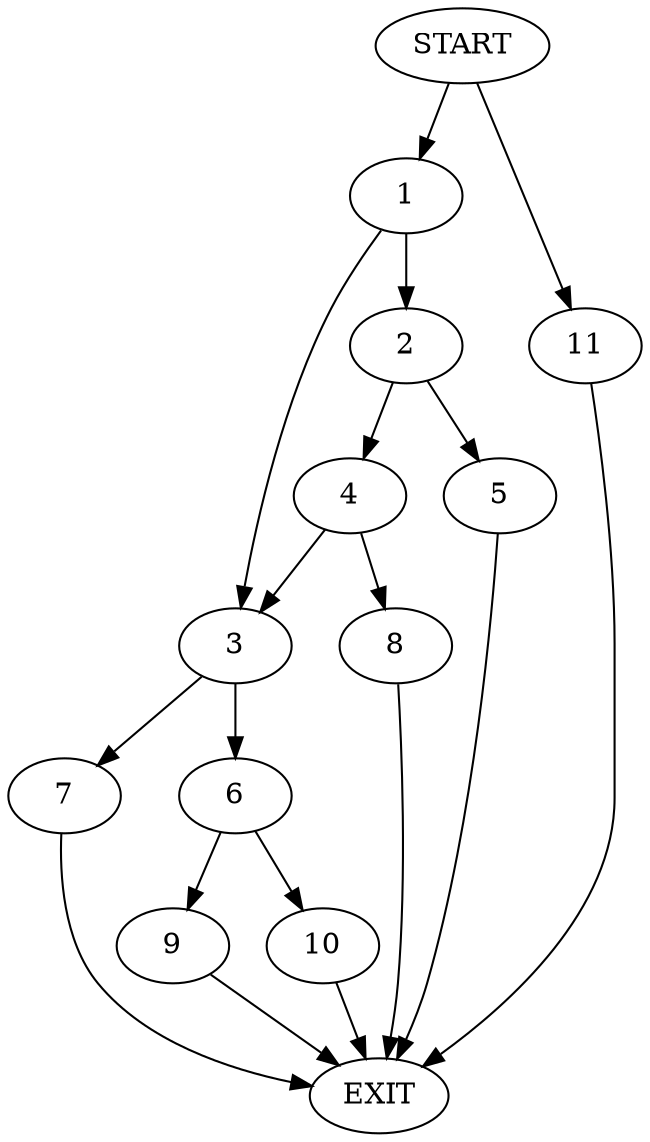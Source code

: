 digraph {
0 [label="START"]
12 [label="EXIT"]
0 -> 1
1 -> 2
1 -> 3
2 -> 4
2 -> 5
3 -> 6
3 -> 7
4 -> 8
4 -> 3
5 -> 12
8 -> 12
6 -> 9
6 -> 10
7 -> 12
10 -> 12
9 -> 12
0 -> 11
11 -> 12
}
